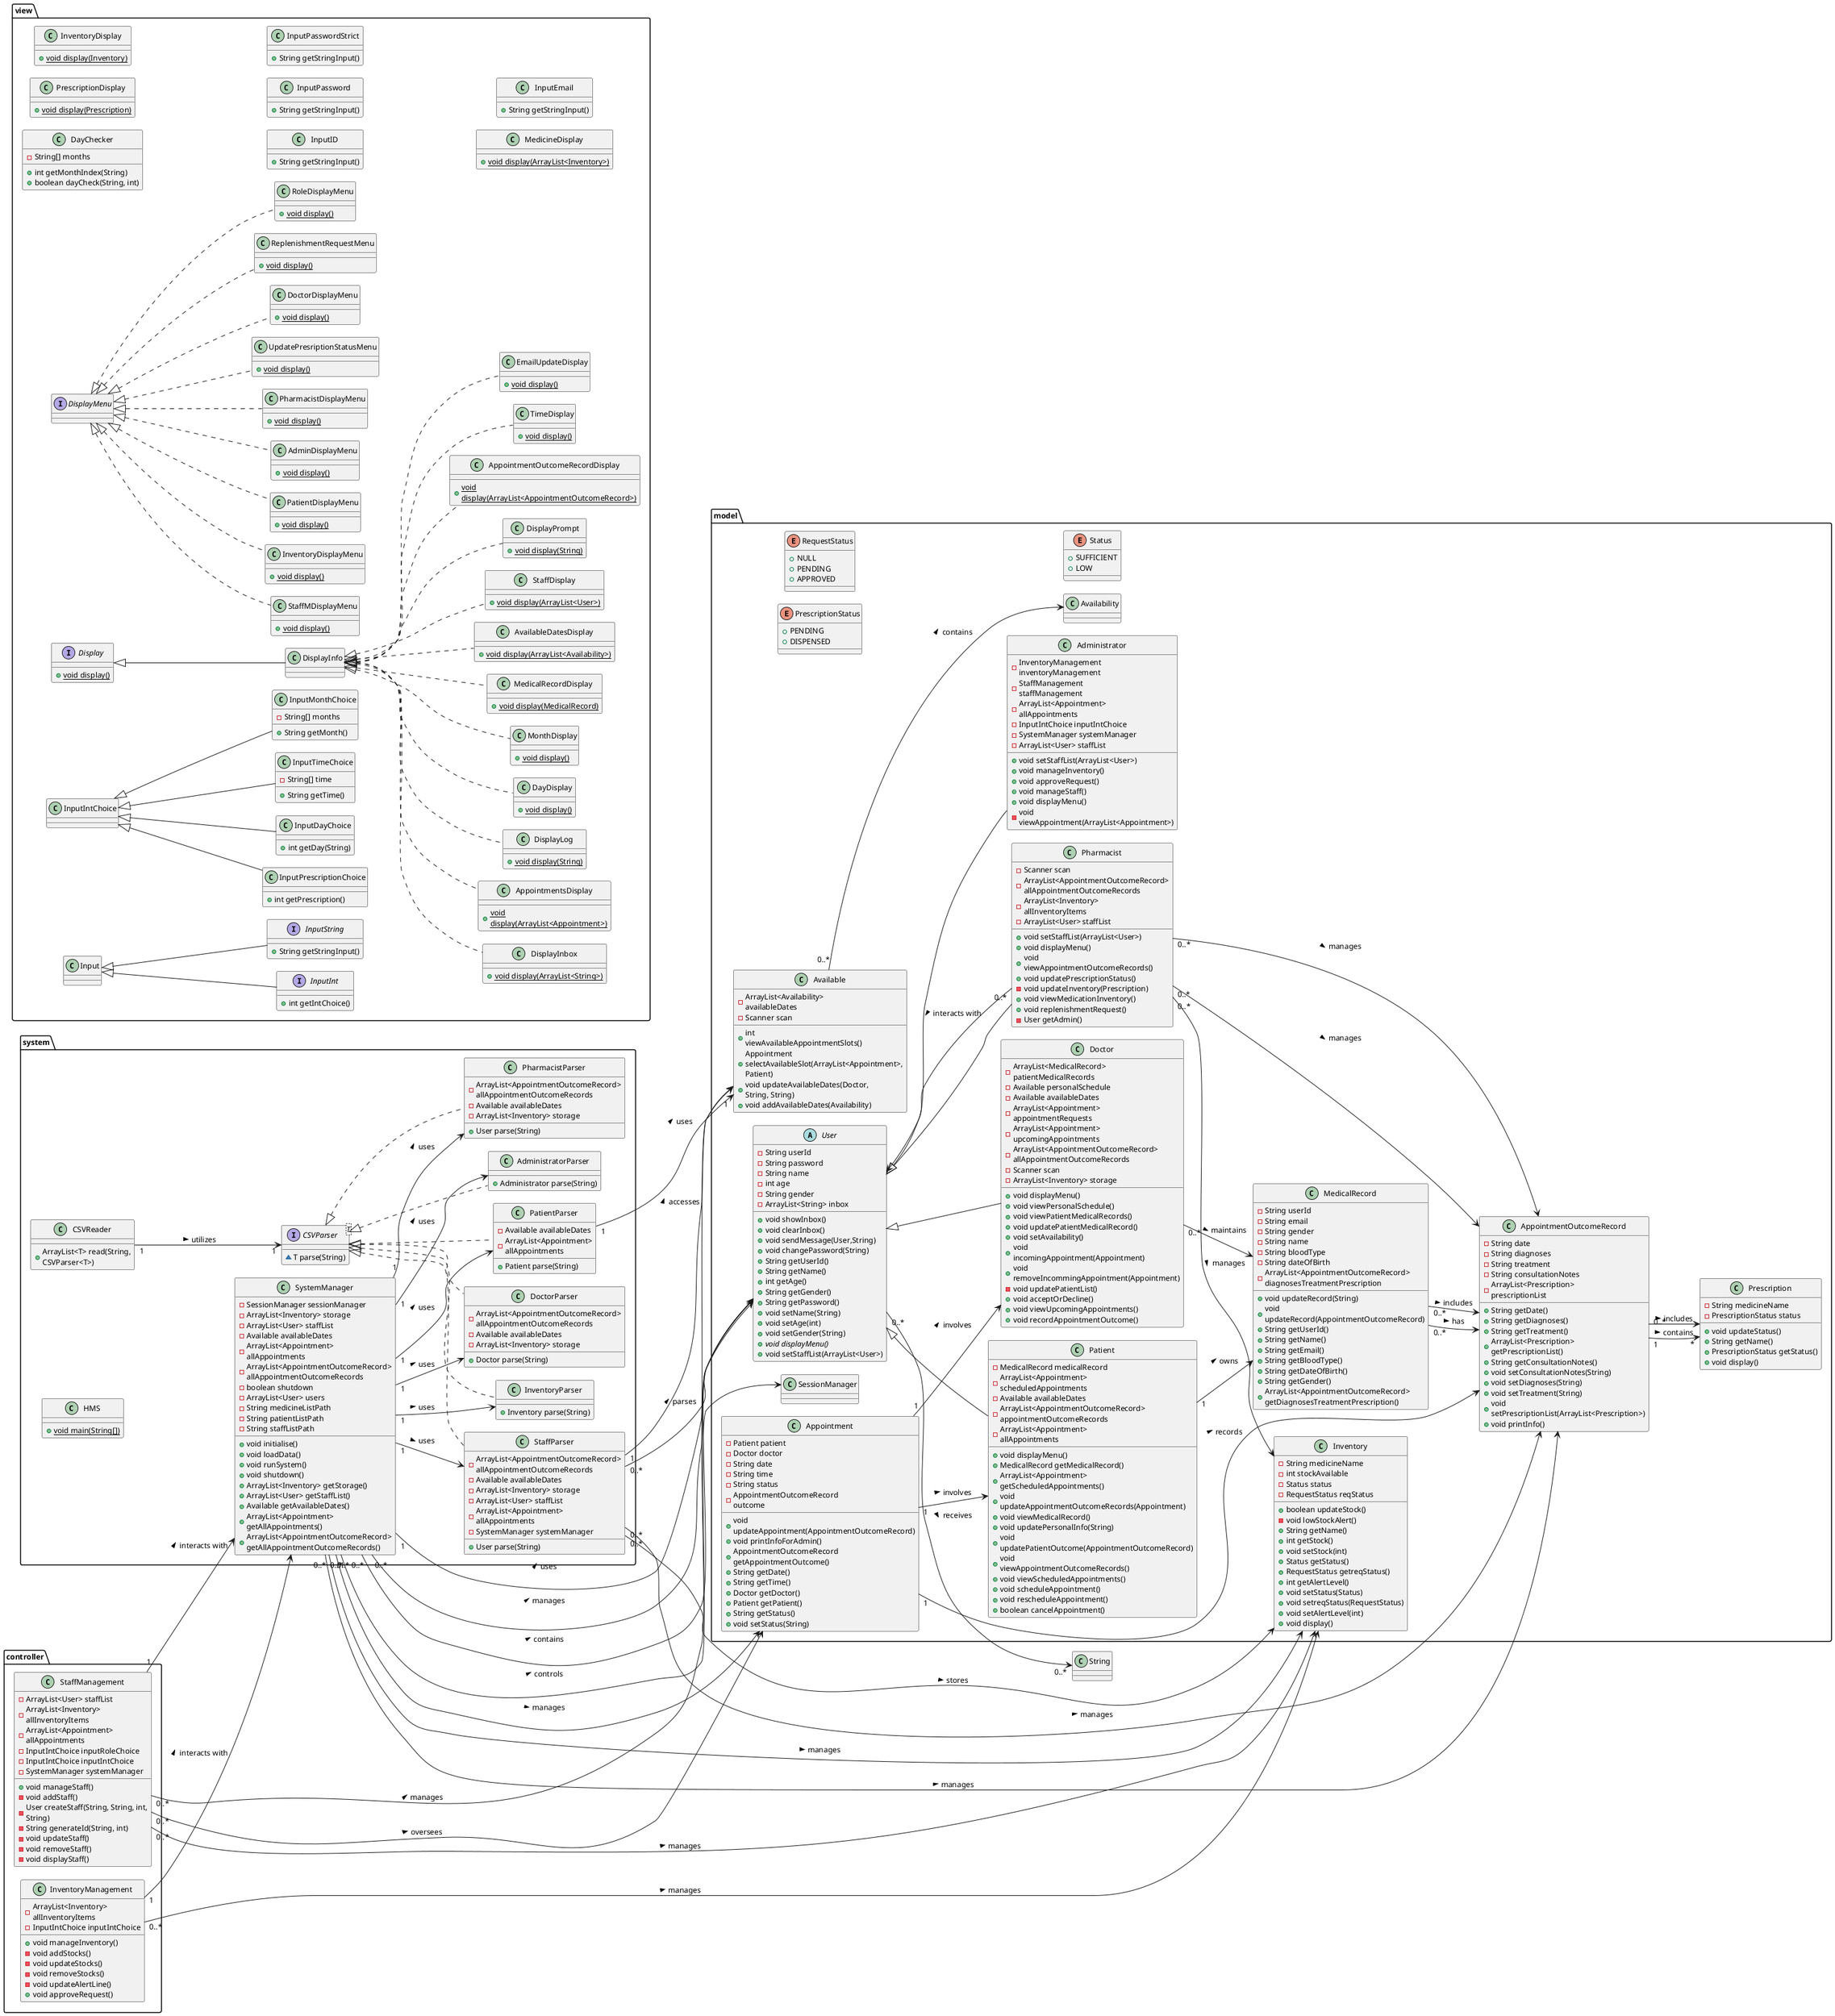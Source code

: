 @startuml

' Define layout direction and spacing for better readability
left to right direction
skinparam classSpacing 20
skinparam ranksep 20
skinparam nodesep 20
skinparam wrapWidth 200
skinparam maxClassWidth 200
skinparam defaultFontSize 12
skinparam arrowThickness 1

' Define Packages
package model {
    class AppointmentOutcomeRecord {
        - String date
        - String diagnoses
        - String treatment
        - String consultationNotes
        - ArrayList<Prescription> prescriptionList
        + String getDate()
        + String getDiagnoses()
        + String getTreatment()
        + ArrayList<Prescription> getPrescriptionList()
        + String getConsultationNotes()
        + void setConsultationNotes(String)
        + void setDiagnoses(String)
        + void setTreatment(String)
        + void setPrescriptionList(ArrayList<Prescription>)
        + void printInfo()
    }

    class Prescription {
        - String medicineName
        - PrescriptionStatus status
        + void updateStatus()
        + String getName()
        + PrescriptionStatus getStatus()
        + void display()
    }

    enum PrescriptionStatus {
        + PENDING
        + DISPENSED
    }

    abstract class User {
        - String userId
        - String password
        - String name
        - int age
        - String gender
        - ArrayList<String> inbox
        + void showInbox()
        + void clearInbox()
        + void sendMessage(User,String)
        + void changePassword(String)
        + String getUserId()
        + String getName()
        + int getAge()
        + String getGender()
        + String getPassword()
        + void setName(String)
        + void setAge(int)
        + void setGender(String)
        + {abstract} void displayMenu()
        + void setStaffList(ArrayList<User>)
    }

    class Appointment {
        - Patient patient
        - Doctor doctor
        - String date
        - String time
        - String status
        - AppointmentOutcomeRecord outcome
        + void updateAppointment(AppointmentOutcomeRecord)
        + void printInfoForAdmin()
        + AppointmentOutcomeRecord getAppointmentOutcome()
        + String getDate()
        + String getTime()
        + Doctor getDoctor()
        + Patient getPatient()
        + String getStatus()
        + void setStatus(String)
    }

    class Pharmacist {
        - Scanner scan
        - ArrayList<AppointmentOutcomeRecord> allAppointmentOutcomeRecords
        - ArrayList<Inventory> allInventoryItems
        - ArrayList<User> staffList
        + void setStaffList(ArrayList<User>)
        + void displayMenu()
        + void viewAppointmentOutcomeRecords()
        + void updatePrescriptionStatus()
        - void updateInventory(Prescription)
        + void viewMedicationInventory()
        + void replenishmentRequest()
        - User getAdmin()
    }

    class Doctor {
        - ArrayList<MedicalRecord> patientMedicalRecords
        - Available personalSchedule
        - Available availableDates
        - ArrayList<Appointment> appointmentRequests
        - ArrayList<Appointment> upcomingAppointments
        - ArrayList<AppointmentOutcomeRecord> allAppointmentOutcomeRecords
        - Scanner scan
        - ArrayList<Inventory> storage
        + void displayMenu()
        + void viewPersonalSchedule()
        + void viewPatientMedicalRecords()
        + void updatePatientMedicalRecord()
        + void setAvailability()
        + void incomingAppointment(Appointment)
        + void removeIncommingAppointment(Appointment)
        - void updatePatientList()
        + void acceptOrDecline()
        + void viewUpcomingAppointments()
        + void recordAppointmentOutcome()
    }

    class Patient {
        - MedicalRecord medicalRecord
        - ArrayList<Appointment> scheduledAppointments
        - Available availableDates
        - ArrayList<AppointmentOutcomeRecord> appointmentOutcomeRecords
        - ArrayList<Appointment> allAppointments
        + void displayMenu()
        + MedicalRecord getMedicalRecord()
        + ArrayList<Appointment> getScheduledAppointments()
        + void updateAppointmentOutcomeRecords(Appointment)
        + void viewMedicalRecord()
        + void updatePersonalInfo(String)
        + void updatePatientOutcome(AppointmentOutcomeRecord)
        + void viewAppointmentOutcomeRecords()
        + void viewScheduledAppointments()
        + void scheduleAppointment()
        + void rescheduleAppointment()
        + boolean cancelAppointment()
    }

    class Administrator {
        - InventoryManagement inventoryManagement
        - StaffManagement staffManagement
        - ArrayList<Appointment> allAppointments
        - InputIntChoice inputIntChoice
        - SystemManager systemManager
        - ArrayList<User> staffList
        + void setStaffList(ArrayList<User>)
        + void manageInventory()
        + void approveRequest()
        + void manageStaff()
        + void displayMenu()
        - void viewAppointment(ArrayList<Appointment>)
    }

    class MedicalRecord {
        - String userId
        - String email
        - String gender
        - String name
        - String bloodType
        - String dateOfBirth
        - ArrayList<AppointmentOutcomeRecord> diagnosesTreatmentPrescription
        + void updateRecord(String)
        + void updateRecord(AppointmentOutcomeRecord)
        + String getUserId()
        + String getName()
        + String getEmail()
        + String getBloodType()
        + String getDateOfBirth()
        + String getGender()
        + ArrayList<AppointmentOutcomeRecord> getDiagnosesTreatmentPrescription()
    }

    class Inventory {
        - String medicineName
        - int stockAvailable
        - Status status
        - RequestStatus reqStatus
        + boolean updateStock()
        - void lowStockAlert()
        + String getName()
        + int getStock()
        + void setStock(int)
        + Status getStatus()
        + RequestStatus getreqStatus()
        + int getAlertLevel()
        + void setStatus(Status)
        + void setreqStatus(RequestStatus)
        + void setAlertLevel(int)
        + void display()
    }

    enum RequestStatus {
        + NULL
        + PENDING
        + APPROVED
    }

    enum Status {
        + SUFFICIENT
        + LOW
    }

    class Available {
        - ArrayList<Availability> availableDates
        - Scanner scan
        + int viewAvailableAppointmentSlots()
        + Appointment selectAvailableSlot(ArrayList<Appointment>, Patient)
        + void updateAvailableDates(Doctor, String, String)
        + void addAvailableDates(Availability)
    }
}

package view {
    interface DisplayMenu {
    }

    class UpdatePresriptionStatusMenu {
        + {static} void display()
    }

    class InputTimeChoice {
        - String[] time
        + String getTime()
    }

    class TimeDisplay {
        + {static} void display()
    }

    class EmailUpdateDisplay {
        + {static} void display()
    }

    class DisplayInbox {
        + {static} void display(ArrayList<String>)
    }

    class AppointmentsDisplay {
        + {static} void display(ArrayList<Appointment>)
    }

    class DayChecker {
        - String[] months
        + int getMonthIndex(String)
        + boolean dayCheck(String, int)
    }

    class DisplayLog {
        + {static} void display(String)
    }

    class InputMonthChoice {
        - String[] months
        + String getMonth()
    }

    class PrescriptionDisplay {
        + {static} void display(Prescription)
    }

    interface InputInt {
        + int getIntChoice()
    }

    class InputPrescriptionChoice {
        + int getPrescription()
    }

    class InventoryDisplay {
        + {static} void display(Inventory)
    }

    class DoctorDisplayMenu {
        + {static} void display()
    }

    class DayDisplay {
        + {static} void display()
    }

    class InputID {
        + String getStringInput()
    }

    class MonthDisplay {
        + {static} void display()
    }

    class MedicalRecordDisplay {
        + {static} void display(MedicalRecord)
    }

    class InputDayChoice {
        + int getDay(String)
    }

    interface Display {
        + {static} void display()
    }

    class AvailableDatesDisplay {
        + {static} void display(ArrayList<Availability>)
    }

    class InputPassword {
        + String getStringInput()
    }

    class InputPasswordStrict {
        + String getStringInput()
    }

    class ReplenishmentRequestMenu {
        + {static} void display()
    }

    interface InputString {
        + String getStringInput()
    }

    class RoleDisplayMenu {
        + {static} void display()
    }

    class StaffMDisplayMenu {
        + {static} void display()
    }

    class MedicineDisplay {
        + {static} void display(ArrayList<Inventory>)
    }

    class StaffDisplay {
        + {static} void display(ArrayList<User>)
    }

    class InputEmail {
        + String getStringInput()
    }

    class InventoryDisplayMenu {
        + {static} void display()
    }

    class DisplayPrompt {
        + {static} void display(String)
    }

    class PatientDisplayMenu {
        + {static} void display()
    }

    class AdminDisplayMenu {
        + {static} void display()
    }

    class PharmacistDisplayMenu {
        + {static} void display()
    }

    class AppointmentOutcomeRecordDisplay {
        + {static} void display(ArrayList<AppointmentOutcomeRecord>)
    }
}

package system {
    interface CSVParser<T> {
        ~ T parse(String)
    }

    class CSVReader {
        + ArrayList<T> read(String, CSVParser<T>)
    }

    class PatientParser {
        - Available availableDates
        - ArrayList<Appointment> allAppointments
        + Patient parse(String)
    }

    class StaffParser {
        - ArrayList<AppointmentOutcomeRecord> allAppointmentOutcomeRecords
        - Available availableDates
        - ArrayList<Inventory> storage
        - ArrayList<User> staffList
        - ArrayList<Appointment> allAppointments
        - SystemManager systemManager
        + User parse(String)
    }

    class DoctorParser {
        - ArrayList<AppointmentOutcomeRecord> allAppointmentOutcomeRecords
        - Available availableDates
        - ArrayList<Inventory> storage
        + Doctor parse(String)
    }

    class InventoryParser {
        + Inventory parse(String)
    }

    class AdministratorParser {
        + Administrator parse(String)
    }

    class PharmacistParser {
        - ArrayList<AppointmentOutcomeRecord> allAppointmentOutcomeRecords
        - Available availableDates
        - ArrayList<Inventory> storage
        + User parse(String)
    }

    class HMS {
        + {static} void main(String[])
    }

    class SystemManager {
        - SessionManager sessionManager
        - ArrayList<Inventory> storage
        - ArrayList<User> staffList
        - Available availableDates
        - ArrayList<Appointment> allAppointments
        - ArrayList<AppointmentOutcomeRecord> allAppointmentOutcomeRecords
        - boolean shutdown
        - ArrayList<User> users
        - String medicineListPath
        - String patientListPath
        - String staffListPath
        + void initialise()
        + void loadData()
        + void runSystem()
        + void shutdown()
        + ArrayList<Inventory> getStorage()
        + ArrayList<User> getStaffList()
        + Available getAvailableDates()
        + ArrayList<Appointment> getAllAppointments()
        + ArrayList<AppointmentOutcomeRecord> getAllAppointmentOutcomeRecords()
    }
}

package controller {
    class StaffManagement {
        - ArrayList<User> staffList
        - ArrayList<Inventory> allInventoryItems
        - ArrayList<Appointment> allAppointments
        - InputIntChoice inputRoleChoice
        - InputIntChoice inputIntChoice
        - SystemManager systemManager
        + void manageStaff()
        - void addStaff()
        - User createStaff(String, String, int, String)
        - String generateId(String, int)
        - void updateStaff()
        - void removeStaff()
        - void displayStaff()
    }

    class InventoryManagement {
        - ArrayList<Inventory> allInventoryItems
        - InputIntChoice inputIntChoice
        + void manageInventory()
        - void addStocks()
        - void updateStocks()
        - void removeStocks()
        - void updateAlertLine()
        + void approveRequest()
    }
}

' Define Relationships with Multiplicity and Roles

' Inheritance and Interface Implementations (No multiplicity needed)
system.CSVParser <|.. system.PatientParser
system.CSVParser <|.. system.StaffParser
system.CSVParser <|.. system.DoctorParser
system.CSVParser <|.. system.InventoryParser
system.CSVParser <|.. system.AdministratorParser
system.CSVParser <|.. system.PharmacistParser

view.DisplayMenu <|.. view.UpdatePresriptionStatusMenu
view.DisplayMenu <|.. view.DoctorDisplayMenu
view.DisplayMenu <|.. view.ReplenishmentRequestMenu
view.DisplayMenu <|.. view.RoleDisplayMenu
view.DisplayMenu <|.. view.StaffMDisplayMenu
view.DisplayMenu <|.. view.PatientDisplayMenu
view.DisplayMenu <|.. view.AdminDisplayMenu
view.DisplayMenu <|.. view.InventoryDisplayMenu
view.DisplayMenu <|.. view.PharmacistDisplayMenu

view.Display <|-- view.DisplayInfo
view.DisplayInfo <|.. view.TimeDisplay
view.DisplayInfo <|.. view.EmailUpdateDisplay
view.DisplayInfo <|.. view.DisplayInbox
view.DisplayInfo <|.. view.AppointmentsDisplay
view.DisplayInfo <|.. view.DisplayLog
view.DisplayInfo <|.. view.DayDisplay
view.DisplayInfo <|.. view.MonthDisplay
view.DisplayInfo <|.. view.MedicalRecordDisplay
view.DisplayInfo <|.. view.StaffDisplay
view.DisplayInfo <|.. view.AvailableDatesDisplay
view.DisplayInfo <|.. view.AppointmentOutcomeRecordDisplay
view.DisplayInfo <|.. view.DisplayPrompt

view.InputIntChoice <|-- view.InputTimeChoice
view.InputIntChoice <|-- view.InputMonthChoice
view.InputIntChoice <|-- view.InputPrescriptionChoice
view.InputIntChoice <|-- view.InputDayChoice

view.Input <|-- view.InputString
view.Input <|-- view.InputInt

model.User <|-- model.Pharmacist
model.User <|-- model.Doctor
model.User <|-- model.Patient
model.User <|-- model.Administrator

' Associations with Multiplicity and Roles
' Example 1: AppointmentOutcomeRecord --> Prescription (1..* prescriptions)
model.AppointmentOutcomeRecord "1" --> "*" model.Prescription : contains >

' Example 2: PatientParser --> Available (1 availableDates)
system.PatientParser "1" --> "1" model.Available : uses >

' Example 3: StaffParser --> AppointmentOutcomeRecord (0..* records)
system.StaffParser "0..*" --> model.AppointmentOutcomeRecord : manages >

' Example 4: StaffParser --> Available (1)
system.StaffParser "1" --> model.Available : accesses >

' Example 5: StaffParser --> Inventory (0..* storage)
system.StaffParser "0..*" --> model.Inventory : stores >

' Example 6: StaffParser --> User (0..* staffList)
system.StaffParser "0..*" --> model.User : parses >

' Example 7: StaffManagement --> User (0..* staffList)
controller.StaffManagement "0..*" --> model.User : manages >

' Example 8: StaffManagement --> Inventory (0..* inventoryItems)
controller.StaffManagement "0..*" --> model.Inventory : manages >

' Example 9: StaffManagement --> Appointment (0..* appointments)
controller.StaffManagement "0..*" --> model.Appointment : oversees >

' Example 10: InventoryManagement --> Inventory (0..* inventoryItems)
controller.InventoryManagement "0..*" --> model.Inventory : manages >

' Example 11: SystemManager --> Inventory (0..* storage)
system.SystemManager "0..*" --> model.Inventory : manages >

' Example 12: SystemManager --> User (0..* staffList)
system.SystemManager "0..*" --> model.User : manages >

' Example 13: SystemManager --> Available (1 availableDates)
system.SystemManager "1" --> model.Available : uses >

' Example 14: SystemManager --> Appointment (0..* allAppointments)
system.SystemManager "0..*" --> model.Appointment : manages >

' Example 15: SystemManager --> AppointmentOutcomeRecord (0..* records)
system.SystemManager "0..*" --> model.AppointmentOutcomeRecord : manages >

' Example 16: SystemManager --> User (0..* users)
system.SystemManager "0..*" --> model.User : contains >

' Example 17: Appointment --> Patient (1 patient)
model.Appointment "1" --> model.Patient : involves >

' Example 18: Appointment --> Doctor (1 doctor)
model.Appointment "1" --> model.Doctor : involves >

' Example 19: Appointment --> AppointmentOutcomeRecord (1 outcome)
model.Appointment "1" --> model.AppointmentOutcomeRecord : records >

' Example 20: Doctor --> MedicalRecord (0..* records)
model.Doctor "0..*" --> model.MedicalRecord : maintains >

' Example 21: Patient --> MedicalRecord (1 record)
model.Patient "1" --> model.MedicalRecord : owns >

' Example 22: MedicalRecord --> AppointmentOutcomeRecord (0..*)
model.MedicalRecord "0..*" --> model.AppointmentOutcomeRecord : includes >

' Example 23: Pharmacist --> AppointmentOutcomeRecord (0..* records)
model.Pharmacist "0..*" --> model.AppointmentOutcomeRecord : manages >

' Example 24: Pharmacist --> Inventory (0..* inventoryItems)
model.Pharmacist "0..*" --> model.Inventory : manages >

' Example 25: Pharmacist --> User (0..* staffList)
model.Pharmacist "0..*" --> model.User : interacts with >

' Example 26: Available --> Availability (0..*)
model.Available "0..*" --> model.Availability : contains >

' Example 27: MedicalRecord --> AppointmentOutcomeRecord (0..*)
model.MedicalRecord "0..*" --> model.AppointmentOutcomeRecord : has >

' Example 28: SystemManager --> SessionManager (1)
system.SystemManager "1" --> model.SessionManager : controls >

' Example 29: SystemManager --> Parser Classes (various)
system.SystemManager "1" --> system.PatientParser : uses >
system.SystemManager "1" --> system.StaffParser : uses >
system.SystemManager "1" --> system.DoctorParser : uses >
system.SystemManager "1" --> system.InventoryParser : uses >
system.SystemManager "1" --> system.AdministratorParser : uses >
system.SystemManager "1" --> system.PharmacistParser : uses >

' Example 30: CSVReader --> CSVParser (1 parser)
system.CSVReader "1" --> "1" system.CSVParser : utilizes >

' Example 31: User --> Inbox (0..* messages)
model.User "0..*" --> "0..*" String : receives >

' Example 32: User --> StaffList (if applicable)
' Assuming User can have multiple staff lists, define accordingly

' Example 33: StaffManagement --> SystemManager (1 systemManager)
controller.StaffManagement "1" --> system.SystemManager : interacts with >

' Example 34: InventoryManagement --> SystemManager (1 systemManager)
controller.InventoryManagement "1" --> system.SystemManager : interacts with >

' Example 35: AppointmentOutcomeRecord --> Prescription (0..* prescriptions)
model.AppointmentOutcomeRecord "0..*" --> model.Prescription : includes >

' Example 36: Pharmacist --> AppointmentOutcomeRecord (0..* records)
model.Pharmacist "0..*" --> model.AppointmentOutcomeRecord : manages >

' Continue adding associations as needed based on class attributes

@enduml
